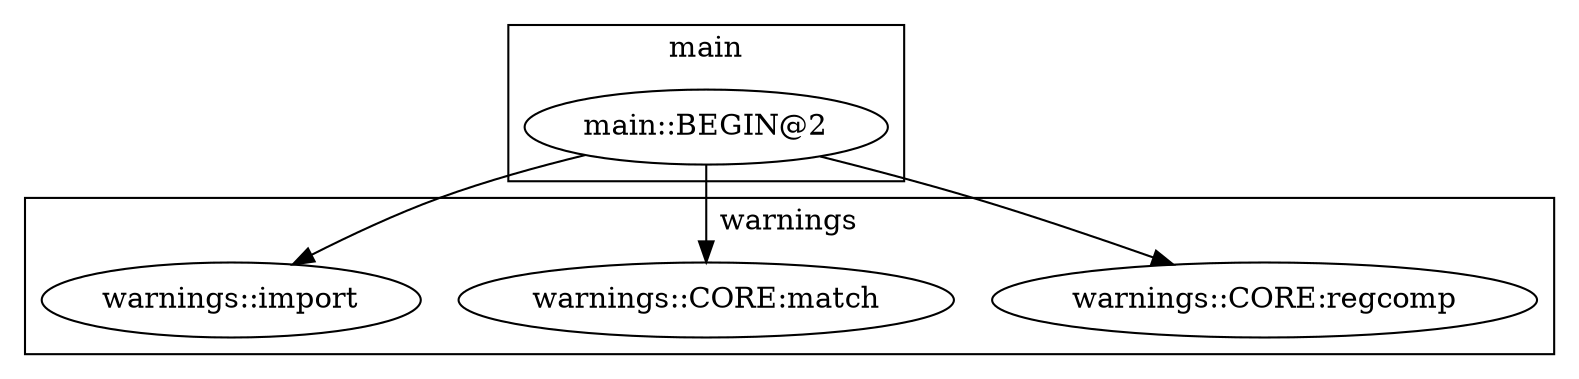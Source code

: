 digraph {
graph [overlap=false]
subgraph cluster_warnings {
	label="warnings";
	"warnings::CORE:regcomp";
	"warnings::CORE:match";
	"warnings::import";
}
subgraph cluster_main {
	label="main";
	"main::BEGIN@2";
}
"main::BEGIN@2" -> "warnings::CORE:match";
"main::BEGIN@2" -> "warnings::import";
"main::BEGIN@2" -> "warnings::CORE:regcomp";
}
